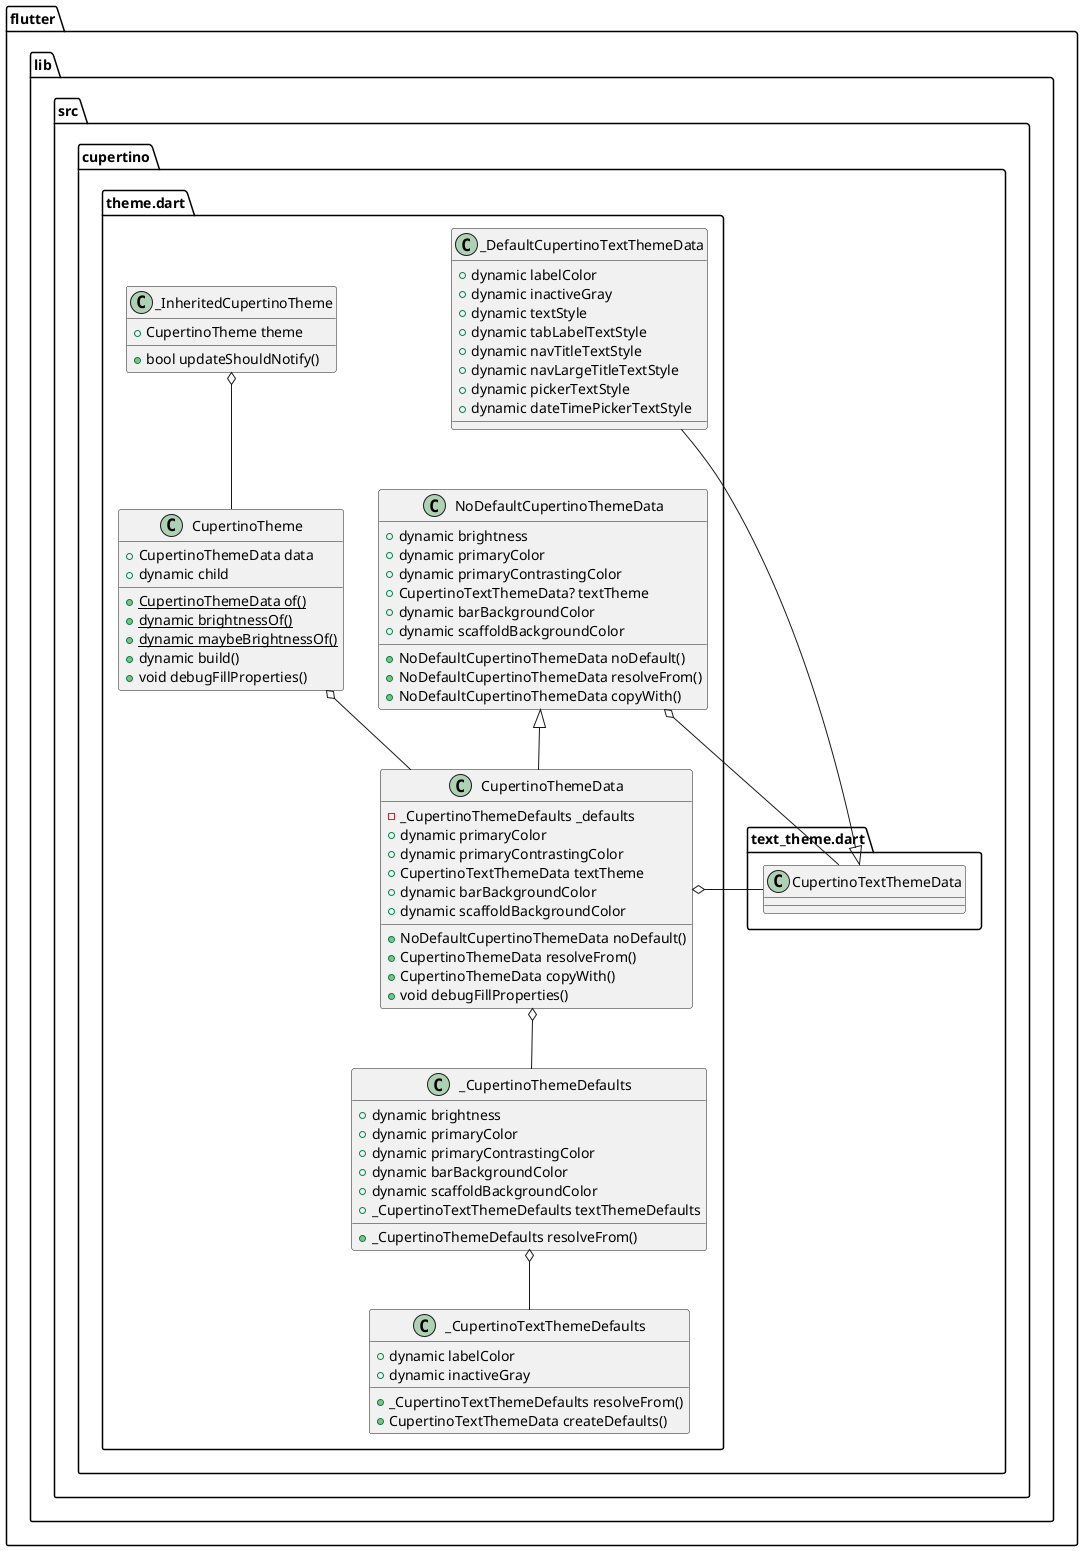@startuml
set namespaceSeparator ::

class "flutter::lib::src::cupertino::theme.dart::CupertinoTheme" {
  +CupertinoThemeData data
  +dynamic child
  {static} +CupertinoThemeData of()
  {static} +dynamic brightnessOf()
  {static} +dynamic maybeBrightnessOf()
  +dynamic build()
  +void debugFillProperties()
}

"flutter::lib::src::cupertino::theme.dart::CupertinoTheme" o-- "flutter::lib::src::cupertino::theme.dart::CupertinoThemeData"

class "flutter::lib::src::cupertino::theme.dart::_InheritedCupertinoTheme" {
  +CupertinoTheme theme
  +bool updateShouldNotify()
}

"flutter::lib::src::cupertino::theme.dart::_InheritedCupertinoTheme" o-- "flutter::lib::src::cupertino::theme.dart::CupertinoTheme"

class "flutter::lib::src::cupertino::theme.dart::CupertinoThemeData" {
  -_CupertinoThemeDefaults _defaults
  +dynamic primaryColor
  +dynamic primaryContrastingColor
  +CupertinoTextThemeData textTheme
  +dynamic barBackgroundColor
  +dynamic scaffoldBackgroundColor
  +NoDefaultCupertinoThemeData noDefault()
  +CupertinoThemeData resolveFrom()
  +CupertinoThemeData copyWith()
  +void debugFillProperties()
}

"flutter::lib::src::cupertino::theme.dart::CupertinoThemeData" o-- "flutter::lib::src::cupertino::theme.dart::_CupertinoThemeDefaults"
"flutter::lib::src::cupertino::theme.dart::CupertinoThemeData" o-- "flutter::lib::src::cupertino::text_theme.dart::CupertinoTextThemeData"
"flutter::lib::src::cupertino::theme.dart::NoDefaultCupertinoThemeData" <|-- "flutter::lib::src::cupertino::theme.dart::CupertinoThemeData"

class "flutter::lib::src::cupertino::theme.dart::NoDefaultCupertinoThemeData" {
  +dynamic brightness
  +dynamic primaryColor
  +dynamic primaryContrastingColor
  +CupertinoTextThemeData? textTheme
  +dynamic barBackgroundColor
  +dynamic scaffoldBackgroundColor
  +NoDefaultCupertinoThemeData noDefault()
  +NoDefaultCupertinoThemeData resolveFrom()
  +NoDefaultCupertinoThemeData copyWith()
}

"flutter::lib::src::cupertino::theme.dart::NoDefaultCupertinoThemeData" o-- "flutter::lib::src::cupertino::text_theme.dart::CupertinoTextThemeData"

class "flutter::lib::src::cupertino::theme.dart::_CupertinoThemeDefaults" {
  +dynamic brightness
  +dynamic primaryColor
  +dynamic primaryContrastingColor
  +dynamic barBackgroundColor
  +dynamic scaffoldBackgroundColor
  +_CupertinoTextThemeDefaults textThemeDefaults
  +_CupertinoThemeDefaults resolveFrom()
}

"flutter::lib::src::cupertino::theme.dart::_CupertinoThemeDefaults" o-- "flutter::lib::src::cupertino::theme.dart::_CupertinoTextThemeDefaults"

class "flutter::lib::src::cupertino::theme.dart::_CupertinoTextThemeDefaults" {
  +dynamic labelColor
  +dynamic inactiveGray
  +_CupertinoTextThemeDefaults resolveFrom()
  +CupertinoTextThemeData createDefaults()
}

class "flutter::lib::src::cupertino::theme.dart::_DefaultCupertinoTextThemeData" {
  +dynamic labelColor
  +dynamic inactiveGray
  +dynamic textStyle
  +dynamic tabLabelTextStyle
  +dynamic navTitleTextStyle
  +dynamic navLargeTitleTextStyle
  +dynamic pickerTextStyle
  +dynamic dateTimePickerTextStyle
}

"flutter::lib::src::cupertino::text_theme.dart::CupertinoTextThemeData" <|-- "flutter::lib::src::cupertino::theme.dart::_DefaultCupertinoTextThemeData"


@enduml
